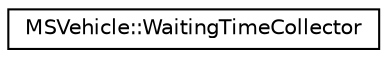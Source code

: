 digraph "Graphical Class Hierarchy"
{
  edge [fontname="Helvetica",fontsize="10",labelfontname="Helvetica",labelfontsize="10"];
  node [fontname="Helvetica",fontsize="10",shape=record];
  rankdir="LR";
  Node0 [label="MSVehicle::WaitingTimeCollector",height=0.2,width=0.4,color="black", fillcolor="white", style="filled",URL="$d1/d2b/class_m_s_vehicle_1_1_waiting_time_collector.html",tooltip="Stores the waiting intervals over the previous seconds (memory is to be specified in ms..."];
}
